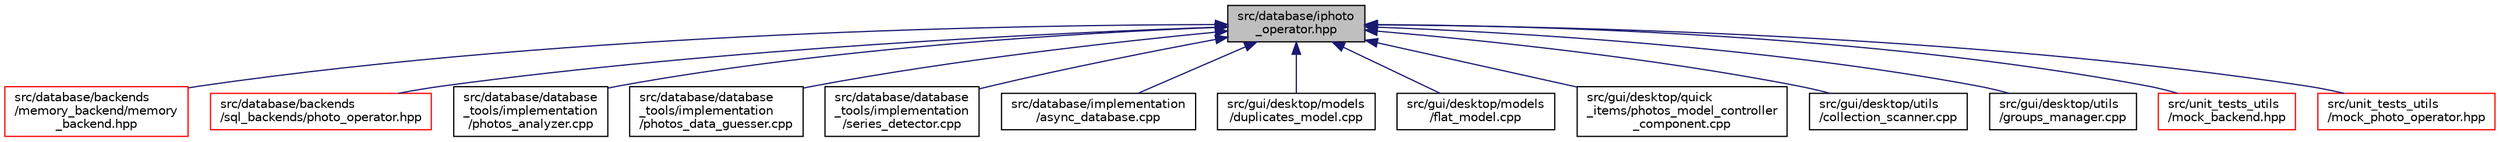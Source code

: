 digraph "src/database/iphoto_operator.hpp"
{
 // LATEX_PDF_SIZE
  edge [fontname="Helvetica",fontsize="10",labelfontname="Helvetica",labelfontsize="10"];
  node [fontname="Helvetica",fontsize="10",shape=record];
  Node1 [label="src/database/iphoto\l_operator.hpp",height=0.2,width=0.4,color="black", fillcolor="grey75", style="filled", fontcolor="black",tooltip=" "];
  Node1 -> Node2 [dir="back",color="midnightblue",fontsize="10",style="solid",fontname="Helvetica"];
  Node2 [label="src/database/backends\l/memory_backend/memory\l_backend.hpp",height=0.2,width=0.4,color="red", fillcolor="white", style="filled",URL="$memory__backend_8hpp.html",tooltip=" "];
  Node1 -> Node21 [dir="back",color="midnightblue",fontsize="10",style="solid",fontname="Helvetica"];
  Node21 [label="src/database/backends\l/sql_backends/photo_operator.hpp",height=0.2,width=0.4,color="red", fillcolor="white", style="filled",URL="$photo__operator_8hpp.html",tooltip=" "];
  Node1 -> Node29 [dir="back",color="midnightblue",fontsize="10",style="solid",fontname="Helvetica"];
  Node29 [label="src/database/database\l_tools/implementation\l/photos_analyzer.cpp",height=0.2,width=0.4,color="black", fillcolor="white", style="filled",URL="$photos__analyzer_8cpp.html",tooltip=" "];
  Node1 -> Node30 [dir="back",color="midnightblue",fontsize="10",style="solid",fontname="Helvetica"];
  Node30 [label="src/database/database\l_tools/implementation\l/photos_data_guesser.cpp",height=0.2,width=0.4,color="black", fillcolor="white", style="filled",URL="$photos__data__guesser_8cpp.html",tooltip=" "];
  Node1 -> Node31 [dir="back",color="midnightblue",fontsize="10",style="solid",fontname="Helvetica"];
  Node31 [label="src/database/database\l_tools/implementation\l/series_detector.cpp",height=0.2,width=0.4,color="black", fillcolor="white", style="filled",URL="$series__detector_8cpp.html",tooltip=" "];
  Node1 -> Node32 [dir="back",color="midnightblue",fontsize="10",style="solid",fontname="Helvetica"];
  Node32 [label="src/database/implementation\l/async_database.cpp",height=0.2,width=0.4,color="black", fillcolor="white", style="filled",URL="$async__database_8cpp.html",tooltip=" "];
  Node1 -> Node33 [dir="back",color="midnightblue",fontsize="10",style="solid",fontname="Helvetica"];
  Node33 [label="src/gui/desktop/models\l/duplicates_model.cpp",height=0.2,width=0.4,color="black", fillcolor="white", style="filled",URL="$duplicates__model_8cpp.html",tooltip=" "];
  Node1 -> Node34 [dir="back",color="midnightblue",fontsize="10",style="solid",fontname="Helvetica"];
  Node34 [label="src/gui/desktop/models\l/flat_model.cpp",height=0.2,width=0.4,color="black", fillcolor="white", style="filled",URL="$flat__model_8cpp.html",tooltip=" "];
  Node1 -> Node35 [dir="back",color="midnightblue",fontsize="10",style="solid",fontname="Helvetica"];
  Node35 [label="src/gui/desktop/quick\l_items/photos_model_controller\l_component.cpp",height=0.2,width=0.4,color="black", fillcolor="white", style="filled",URL="$photos__model__controller__component_8cpp.html",tooltip=" "];
  Node1 -> Node36 [dir="back",color="midnightblue",fontsize="10",style="solid",fontname="Helvetica"];
  Node36 [label="src/gui/desktop/utils\l/collection_scanner.cpp",height=0.2,width=0.4,color="black", fillcolor="white", style="filled",URL="$collection__scanner_8cpp.html",tooltip=" "];
  Node1 -> Node37 [dir="back",color="midnightblue",fontsize="10",style="solid",fontname="Helvetica"];
  Node37 [label="src/gui/desktop/utils\l/groups_manager.cpp",height=0.2,width=0.4,color="black", fillcolor="white", style="filled",URL="$groups__manager_8cpp.html",tooltip=" "];
  Node1 -> Node38 [dir="back",color="midnightblue",fontsize="10",style="solid",fontname="Helvetica"];
  Node38 [label="src/unit_tests_utils\l/mock_backend.hpp",height=0.2,width=0.4,color="red", fillcolor="white", style="filled",URL="$mock__backend_8hpp.html",tooltip=" "];
  Node1 -> Node41 [dir="back",color="midnightblue",fontsize="10",style="solid",fontname="Helvetica"];
  Node41 [label="src/unit_tests_utils\l/mock_photo_operator.hpp",height=0.2,width=0.4,color="red", fillcolor="white", style="filled",URL="$mock__photo__operator_8hpp.html",tooltip=" "];
}
